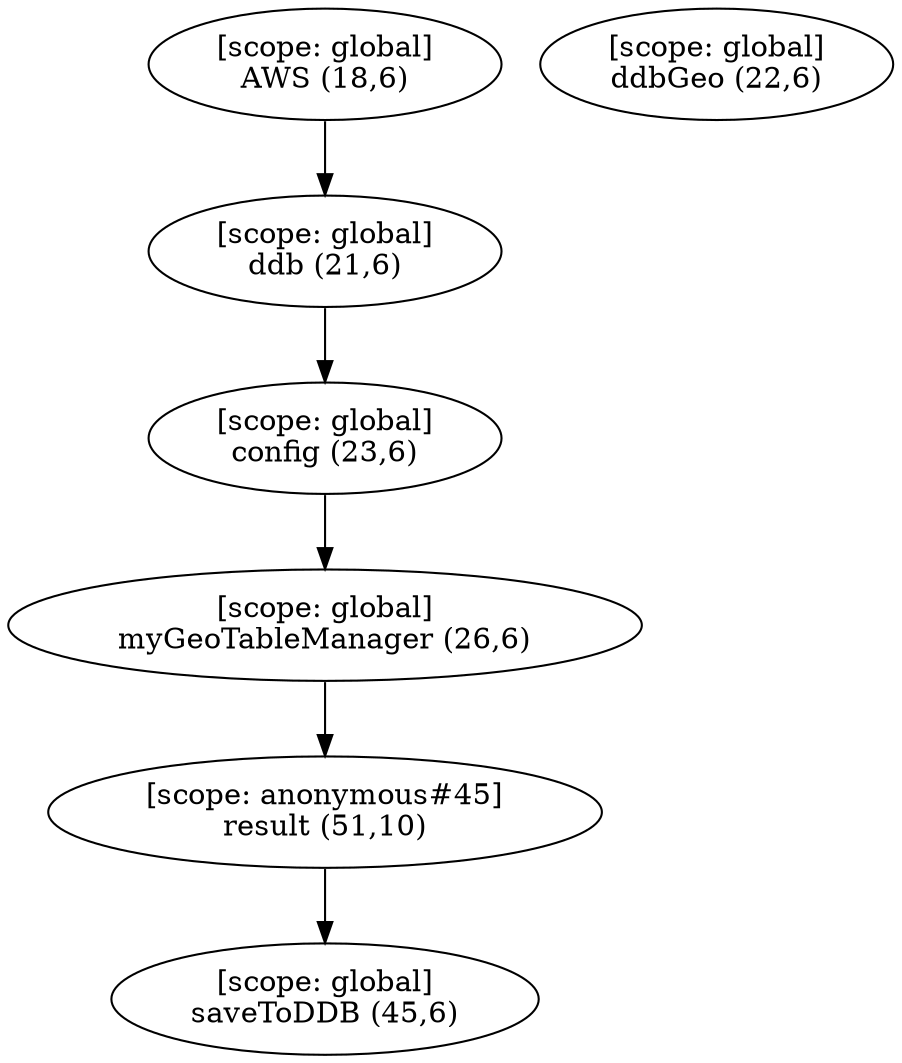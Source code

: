 digraph G {
  graph [ rankdir =TB ];
subgraph global {
  graph [ label = "Scope [global]" ];
  "[scope: global]
AWS (18,6)";
  "[scope: global]
ddbGeo (22,6)";
  "[scope: global]
ddb (21,6)";
  "[scope: global]
config (23,6)";
  "[scope: global]
myGeoTableManager (26,6)";
  "[scope: global]
saveToDDB (45,6)";
}

subgraph anonymous_45 {
  graph [ label = "Scope [anonymous_45]" ];
  "[scope: anonymous#45]
result (51,10)";
}

  "[scope: global]
AWS (18,6)" -> "[scope: global]
ddb (21,6)";
  "[scope: global]
ddb (21,6)" -> "[scope: global]
config (23,6)";
  "[scope: global]
config (23,6)" -> "[scope: global]
myGeoTableManager (26,6)";
  "[scope: global]
myGeoTableManager (26,6)" -> "[scope: anonymous#45]
result (51,10)";
  "[scope: anonymous#45]
result (51,10)" -> "[scope: global]
saveToDDB (45,6)";
}
